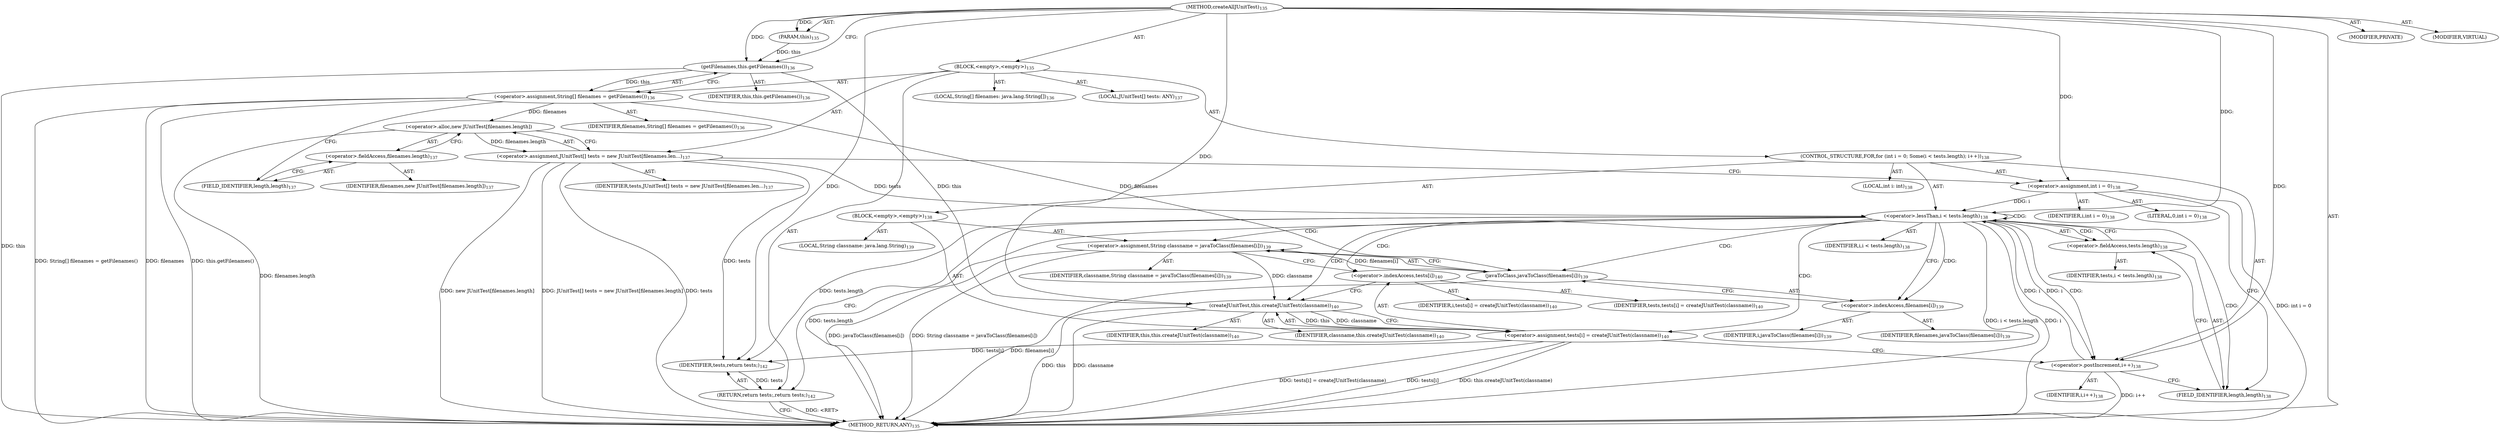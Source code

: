 digraph "createAllJUnitTest" {  
"111669149700" [label = <(METHOD,createAllJUnitTest)<SUB>135</SUB>> ]
"115964116994" [label = <(PARAM,this)<SUB>135</SUB>> ]
"25769803781" [label = <(BLOCK,&lt;empty&gt;,&lt;empty&gt;)<SUB>135</SUB>> ]
"94489280515" [label = <(LOCAL,String[] filenames: java.lang.String[])<SUB>136</SUB>> ]
"30064771096" [label = <(&lt;operator&gt;.assignment,String[] filenames = getFilenames())<SUB>136</SUB>> ]
"68719476769" [label = <(IDENTIFIER,filenames,String[] filenames = getFilenames())<SUB>136</SUB>> ]
"30064771097" [label = <(getFilenames,this.getFilenames())<SUB>136</SUB>> ]
"68719476738" [label = <(IDENTIFIER,this,this.getFilenames())<SUB>136</SUB>> ]
"94489280516" [label = <(LOCAL,JUnitTest[] tests: ANY)<SUB>137</SUB>> ]
"30064771098" [label = <(&lt;operator&gt;.assignment,JUnitTest[] tests = new JUnitTest[filenames.len...)<SUB>137</SUB>> ]
"68719476770" [label = <(IDENTIFIER,tests,JUnitTest[] tests = new JUnitTest[filenames.len...)<SUB>137</SUB>> ]
"30064771099" [label = <(&lt;operator&gt;.alloc,new JUnitTest[filenames.length])> ]
"30064771100" [label = <(&lt;operator&gt;.fieldAccess,filenames.length)<SUB>137</SUB>> ]
"68719476771" [label = <(IDENTIFIER,filenames,new JUnitTest[filenames.length])<SUB>137</SUB>> ]
"55834574854" [label = <(FIELD_IDENTIFIER,length,length)<SUB>137</SUB>> ]
"47244640257" [label = <(CONTROL_STRUCTURE,FOR,for (int i = 0; Some(i &lt; tests.length); i++))<SUB>138</SUB>> ]
"94489280517" [label = <(LOCAL,int i: int)<SUB>138</SUB>> ]
"30064771101" [label = <(&lt;operator&gt;.assignment,int i = 0)<SUB>138</SUB>> ]
"68719476772" [label = <(IDENTIFIER,i,int i = 0)<SUB>138</SUB>> ]
"90194313217" [label = <(LITERAL,0,int i = 0)<SUB>138</SUB>> ]
"30064771102" [label = <(&lt;operator&gt;.lessThan,i &lt; tests.length)<SUB>138</SUB>> ]
"68719476773" [label = <(IDENTIFIER,i,i &lt; tests.length)<SUB>138</SUB>> ]
"30064771103" [label = <(&lt;operator&gt;.fieldAccess,tests.length)<SUB>138</SUB>> ]
"68719476774" [label = <(IDENTIFIER,tests,i &lt; tests.length)<SUB>138</SUB>> ]
"55834574855" [label = <(FIELD_IDENTIFIER,length,length)<SUB>138</SUB>> ]
"30064771104" [label = <(&lt;operator&gt;.postIncrement,i++)<SUB>138</SUB>> ]
"68719476775" [label = <(IDENTIFIER,i,i++)<SUB>138</SUB>> ]
"25769803782" [label = <(BLOCK,&lt;empty&gt;,&lt;empty&gt;)<SUB>138</SUB>> ]
"94489280518" [label = <(LOCAL,String classname: java.lang.String)<SUB>139</SUB>> ]
"30064771105" [label = <(&lt;operator&gt;.assignment,String classname = javaToClass(filenames[i]))<SUB>139</SUB>> ]
"68719476776" [label = <(IDENTIFIER,classname,String classname = javaToClass(filenames[i]))<SUB>139</SUB>> ]
"30064771106" [label = <(javaToClass,javaToClass(filenames[i]))<SUB>139</SUB>> ]
"30064771107" [label = <(&lt;operator&gt;.indexAccess,filenames[i])<SUB>139</SUB>> ]
"68719476777" [label = <(IDENTIFIER,filenames,javaToClass(filenames[i]))<SUB>139</SUB>> ]
"68719476778" [label = <(IDENTIFIER,i,javaToClass(filenames[i]))<SUB>139</SUB>> ]
"30064771108" [label = <(&lt;operator&gt;.assignment,tests[i] = createJUnitTest(classname))<SUB>140</SUB>> ]
"30064771109" [label = <(&lt;operator&gt;.indexAccess,tests[i])<SUB>140</SUB>> ]
"68719476779" [label = <(IDENTIFIER,tests,tests[i] = createJUnitTest(classname))<SUB>140</SUB>> ]
"68719476780" [label = <(IDENTIFIER,i,tests[i] = createJUnitTest(classname))<SUB>140</SUB>> ]
"30064771110" [label = <(createJUnitTest,this.createJUnitTest(classname))<SUB>140</SUB>> ]
"68719476739" [label = <(IDENTIFIER,this,this.createJUnitTest(classname))<SUB>140</SUB>> ]
"68719476781" [label = <(IDENTIFIER,classname,this.createJUnitTest(classname))<SUB>140</SUB>> ]
"146028888065" [label = <(RETURN,return tests;,return tests;)<SUB>142</SUB>> ]
"68719476782" [label = <(IDENTIFIER,tests,return tests;)<SUB>142</SUB>> ]
"133143986185" [label = <(MODIFIER,PRIVATE)> ]
"133143986186" [label = <(MODIFIER,VIRTUAL)> ]
"128849018884" [label = <(METHOD_RETURN,ANY)<SUB>135</SUB>> ]
  "111669149700" -> "115964116994"  [ label = "AST: "] 
  "111669149700" -> "25769803781"  [ label = "AST: "] 
  "111669149700" -> "133143986185"  [ label = "AST: "] 
  "111669149700" -> "133143986186"  [ label = "AST: "] 
  "111669149700" -> "128849018884"  [ label = "AST: "] 
  "25769803781" -> "94489280515"  [ label = "AST: "] 
  "25769803781" -> "30064771096"  [ label = "AST: "] 
  "25769803781" -> "94489280516"  [ label = "AST: "] 
  "25769803781" -> "30064771098"  [ label = "AST: "] 
  "25769803781" -> "47244640257"  [ label = "AST: "] 
  "25769803781" -> "146028888065"  [ label = "AST: "] 
  "30064771096" -> "68719476769"  [ label = "AST: "] 
  "30064771096" -> "30064771097"  [ label = "AST: "] 
  "30064771097" -> "68719476738"  [ label = "AST: "] 
  "30064771098" -> "68719476770"  [ label = "AST: "] 
  "30064771098" -> "30064771099"  [ label = "AST: "] 
  "30064771099" -> "30064771100"  [ label = "AST: "] 
  "30064771100" -> "68719476771"  [ label = "AST: "] 
  "30064771100" -> "55834574854"  [ label = "AST: "] 
  "47244640257" -> "94489280517"  [ label = "AST: "] 
  "47244640257" -> "30064771101"  [ label = "AST: "] 
  "47244640257" -> "30064771102"  [ label = "AST: "] 
  "47244640257" -> "30064771104"  [ label = "AST: "] 
  "47244640257" -> "25769803782"  [ label = "AST: "] 
  "30064771101" -> "68719476772"  [ label = "AST: "] 
  "30064771101" -> "90194313217"  [ label = "AST: "] 
  "30064771102" -> "68719476773"  [ label = "AST: "] 
  "30064771102" -> "30064771103"  [ label = "AST: "] 
  "30064771103" -> "68719476774"  [ label = "AST: "] 
  "30064771103" -> "55834574855"  [ label = "AST: "] 
  "30064771104" -> "68719476775"  [ label = "AST: "] 
  "25769803782" -> "94489280518"  [ label = "AST: "] 
  "25769803782" -> "30064771105"  [ label = "AST: "] 
  "25769803782" -> "30064771108"  [ label = "AST: "] 
  "30064771105" -> "68719476776"  [ label = "AST: "] 
  "30064771105" -> "30064771106"  [ label = "AST: "] 
  "30064771106" -> "30064771107"  [ label = "AST: "] 
  "30064771107" -> "68719476777"  [ label = "AST: "] 
  "30064771107" -> "68719476778"  [ label = "AST: "] 
  "30064771108" -> "30064771109"  [ label = "AST: "] 
  "30064771108" -> "30064771110"  [ label = "AST: "] 
  "30064771109" -> "68719476779"  [ label = "AST: "] 
  "30064771109" -> "68719476780"  [ label = "AST: "] 
  "30064771110" -> "68719476739"  [ label = "AST: "] 
  "30064771110" -> "68719476781"  [ label = "AST: "] 
  "146028888065" -> "68719476782"  [ label = "AST: "] 
  "30064771096" -> "55834574854"  [ label = "CFG: "] 
  "30064771098" -> "30064771101"  [ label = "CFG: "] 
  "146028888065" -> "128849018884"  [ label = "CFG: "] 
  "30064771097" -> "30064771096"  [ label = "CFG: "] 
  "30064771099" -> "30064771098"  [ label = "CFG: "] 
  "30064771101" -> "55834574855"  [ label = "CFG: "] 
  "30064771102" -> "30064771107"  [ label = "CFG: "] 
  "30064771102" -> "146028888065"  [ label = "CFG: "] 
  "30064771104" -> "55834574855"  [ label = "CFG: "] 
  "30064771100" -> "30064771099"  [ label = "CFG: "] 
  "30064771103" -> "30064771102"  [ label = "CFG: "] 
  "30064771105" -> "30064771109"  [ label = "CFG: "] 
  "30064771108" -> "30064771104"  [ label = "CFG: "] 
  "55834574854" -> "30064771100"  [ label = "CFG: "] 
  "55834574855" -> "30064771103"  [ label = "CFG: "] 
  "30064771106" -> "30064771105"  [ label = "CFG: "] 
  "30064771109" -> "30064771110"  [ label = "CFG: "] 
  "30064771110" -> "30064771108"  [ label = "CFG: "] 
  "30064771107" -> "30064771106"  [ label = "CFG: "] 
  "111669149700" -> "30064771097"  [ label = "CFG: "] 
  "146028888065" -> "128849018884"  [ label = "DDG: &lt;RET&gt;"] 
  "30064771096" -> "128849018884"  [ label = "DDG: filenames"] 
  "30064771097" -> "128849018884"  [ label = "DDG: this"] 
  "30064771096" -> "128849018884"  [ label = "DDG: this.getFilenames()"] 
  "30064771096" -> "128849018884"  [ label = "DDG: String[] filenames = getFilenames()"] 
  "30064771098" -> "128849018884"  [ label = "DDG: tests"] 
  "30064771099" -> "128849018884"  [ label = "DDG: filenames.length"] 
  "30064771098" -> "128849018884"  [ label = "DDG: new JUnitTest[filenames.length]"] 
  "30064771098" -> "128849018884"  [ label = "DDG: JUnitTest[] tests = new JUnitTest[filenames.length]"] 
  "30064771101" -> "128849018884"  [ label = "DDG: int i = 0"] 
  "30064771102" -> "128849018884"  [ label = "DDG: i"] 
  "30064771102" -> "128849018884"  [ label = "DDG: tests.length"] 
  "30064771102" -> "128849018884"  [ label = "DDG: i &lt; tests.length"] 
  "30064771106" -> "128849018884"  [ label = "DDG: filenames[i]"] 
  "30064771105" -> "128849018884"  [ label = "DDG: javaToClass(filenames[i])"] 
  "30064771105" -> "128849018884"  [ label = "DDG: String classname = javaToClass(filenames[i])"] 
  "30064771108" -> "128849018884"  [ label = "DDG: tests[i]"] 
  "30064771110" -> "128849018884"  [ label = "DDG: this"] 
  "30064771110" -> "128849018884"  [ label = "DDG: classname"] 
  "30064771108" -> "128849018884"  [ label = "DDG: this.createJUnitTest(classname)"] 
  "30064771108" -> "128849018884"  [ label = "DDG: tests[i] = createJUnitTest(classname)"] 
  "30064771104" -> "128849018884"  [ label = "DDG: i++"] 
  "111669149700" -> "115964116994"  [ label = "DDG: "] 
  "30064771097" -> "30064771096"  [ label = "DDG: this"] 
  "30064771099" -> "30064771098"  [ label = "DDG: filenames.length"] 
  "68719476782" -> "146028888065"  [ label = "DDG: tests"] 
  "111669149700" -> "30064771101"  [ label = "DDG: "] 
  "30064771098" -> "68719476782"  [ label = "DDG: tests"] 
  "30064771102" -> "68719476782"  [ label = "DDG: tests.length"] 
  "30064771108" -> "68719476782"  [ label = "DDG: tests[i]"] 
  "111669149700" -> "68719476782"  [ label = "DDG: "] 
  "115964116994" -> "30064771097"  [ label = "DDG: this"] 
  "111669149700" -> "30064771097"  [ label = "DDG: "] 
  "30064771096" -> "30064771099"  [ label = "DDG: filenames"] 
  "30064771101" -> "30064771102"  [ label = "DDG: i"] 
  "30064771104" -> "30064771102"  [ label = "DDG: i"] 
  "111669149700" -> "30064771102"  [ label = "DDG: "] 
  "30064771098" -> "30064771102"  [ label = "DDG: tests"] 
  "30064771102" -> "30064771104"  [ label = "DDG: i"] 
  "111669149700" -> "30064771104"  [ label = "DDG: "] 
  "30064771106" -> "30064771105"  [ label = "DDG: filenames[i]"] 
  "30064771110" -> "30064771108"  [ label = "DDG: this"] 
  "30064771110" -> "30064771108"  [ label = "DDG: classname"] 
  "30064771096" -> "30064771106"  [ label = "DDG: filenames"] 
  "30064771097" -> "30064771110"  [ label = "DDG: this"] 
  "111669149700" -> "30064771110"  [ label = "DDG: "] 
  "30064771105" -> "30064771110"  [ label = "DDG: classname"] 
  "30064771102" -> "30064771107"  [ label = "CDG: "] 
  "30064771102" -> "30064771108"  [ label = "CDG: "] 
  "30064771102" -> "55834574855"  [ label = "CDG: "] 
  "30064771102" -> "30064771105"  [ label = "CDG: "] 
  "30064771102" -> "30064771106"  [ label = "CDG: "] 
  "30064771102" -> "30064771109"  [ label = "CDG: "] 
  "30064771102" -> "30064771110"  [ label = "CDG: "] 
  "30064771102" -> "30064771103"  [ label = "CDG: "] 
  "30064771102" -> "30064771104"  [ label = "CDG: "] 
  "30064771102" -> "30064771102"  [ label = "CDG: "] 
}
